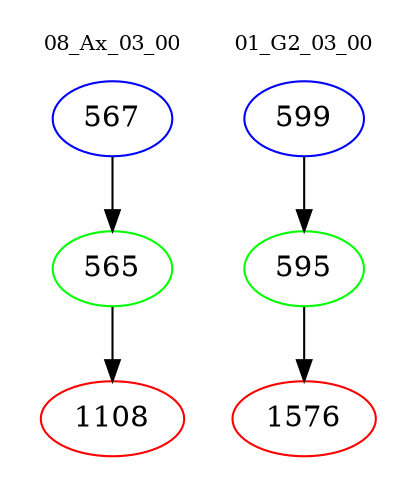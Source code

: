 digraph{
subgraph cluster_0 {
color = white
label = "08_Ax_03_00";
fontsize=10;
T0_567 [label="567", color="blue"]
T0_567 -> T0_565 [color="black"]
T0_565 [label="565", color="green"]
T0_565 -> T0_1108 [color="black"]
T0_1108 [label="1108", color="red"]
}
subgraph cluster_1 {
color = white
label = "01_G2_03_00";
fontsize=10;
T1_599 [label="599", color="blue"]
T1_599 -> T1_595 [color="black"]
T1_595 [label="595", color="green"]
T1_595 -> T1_1576 [color="black"]
T1_1576 [label="1576", color="red"]
}
}
